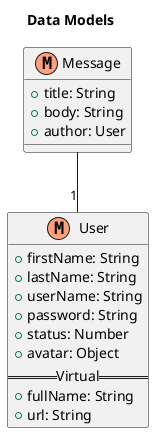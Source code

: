 @startuml

!define model << (M,LightSalmon) >>
!define schema << (M,LightBlue) >>

title Data Models

class User model {
  +firstName: String
  +lastName: String
  +userName: String
  +password: String
  +status: Number
  +avatar: Object
  == Virtual ==
  +fullName: String
  +url: String
}

class Message model {
  +title: String
  +body: String
  +author: User
}

Message -- "1" User

@enduml